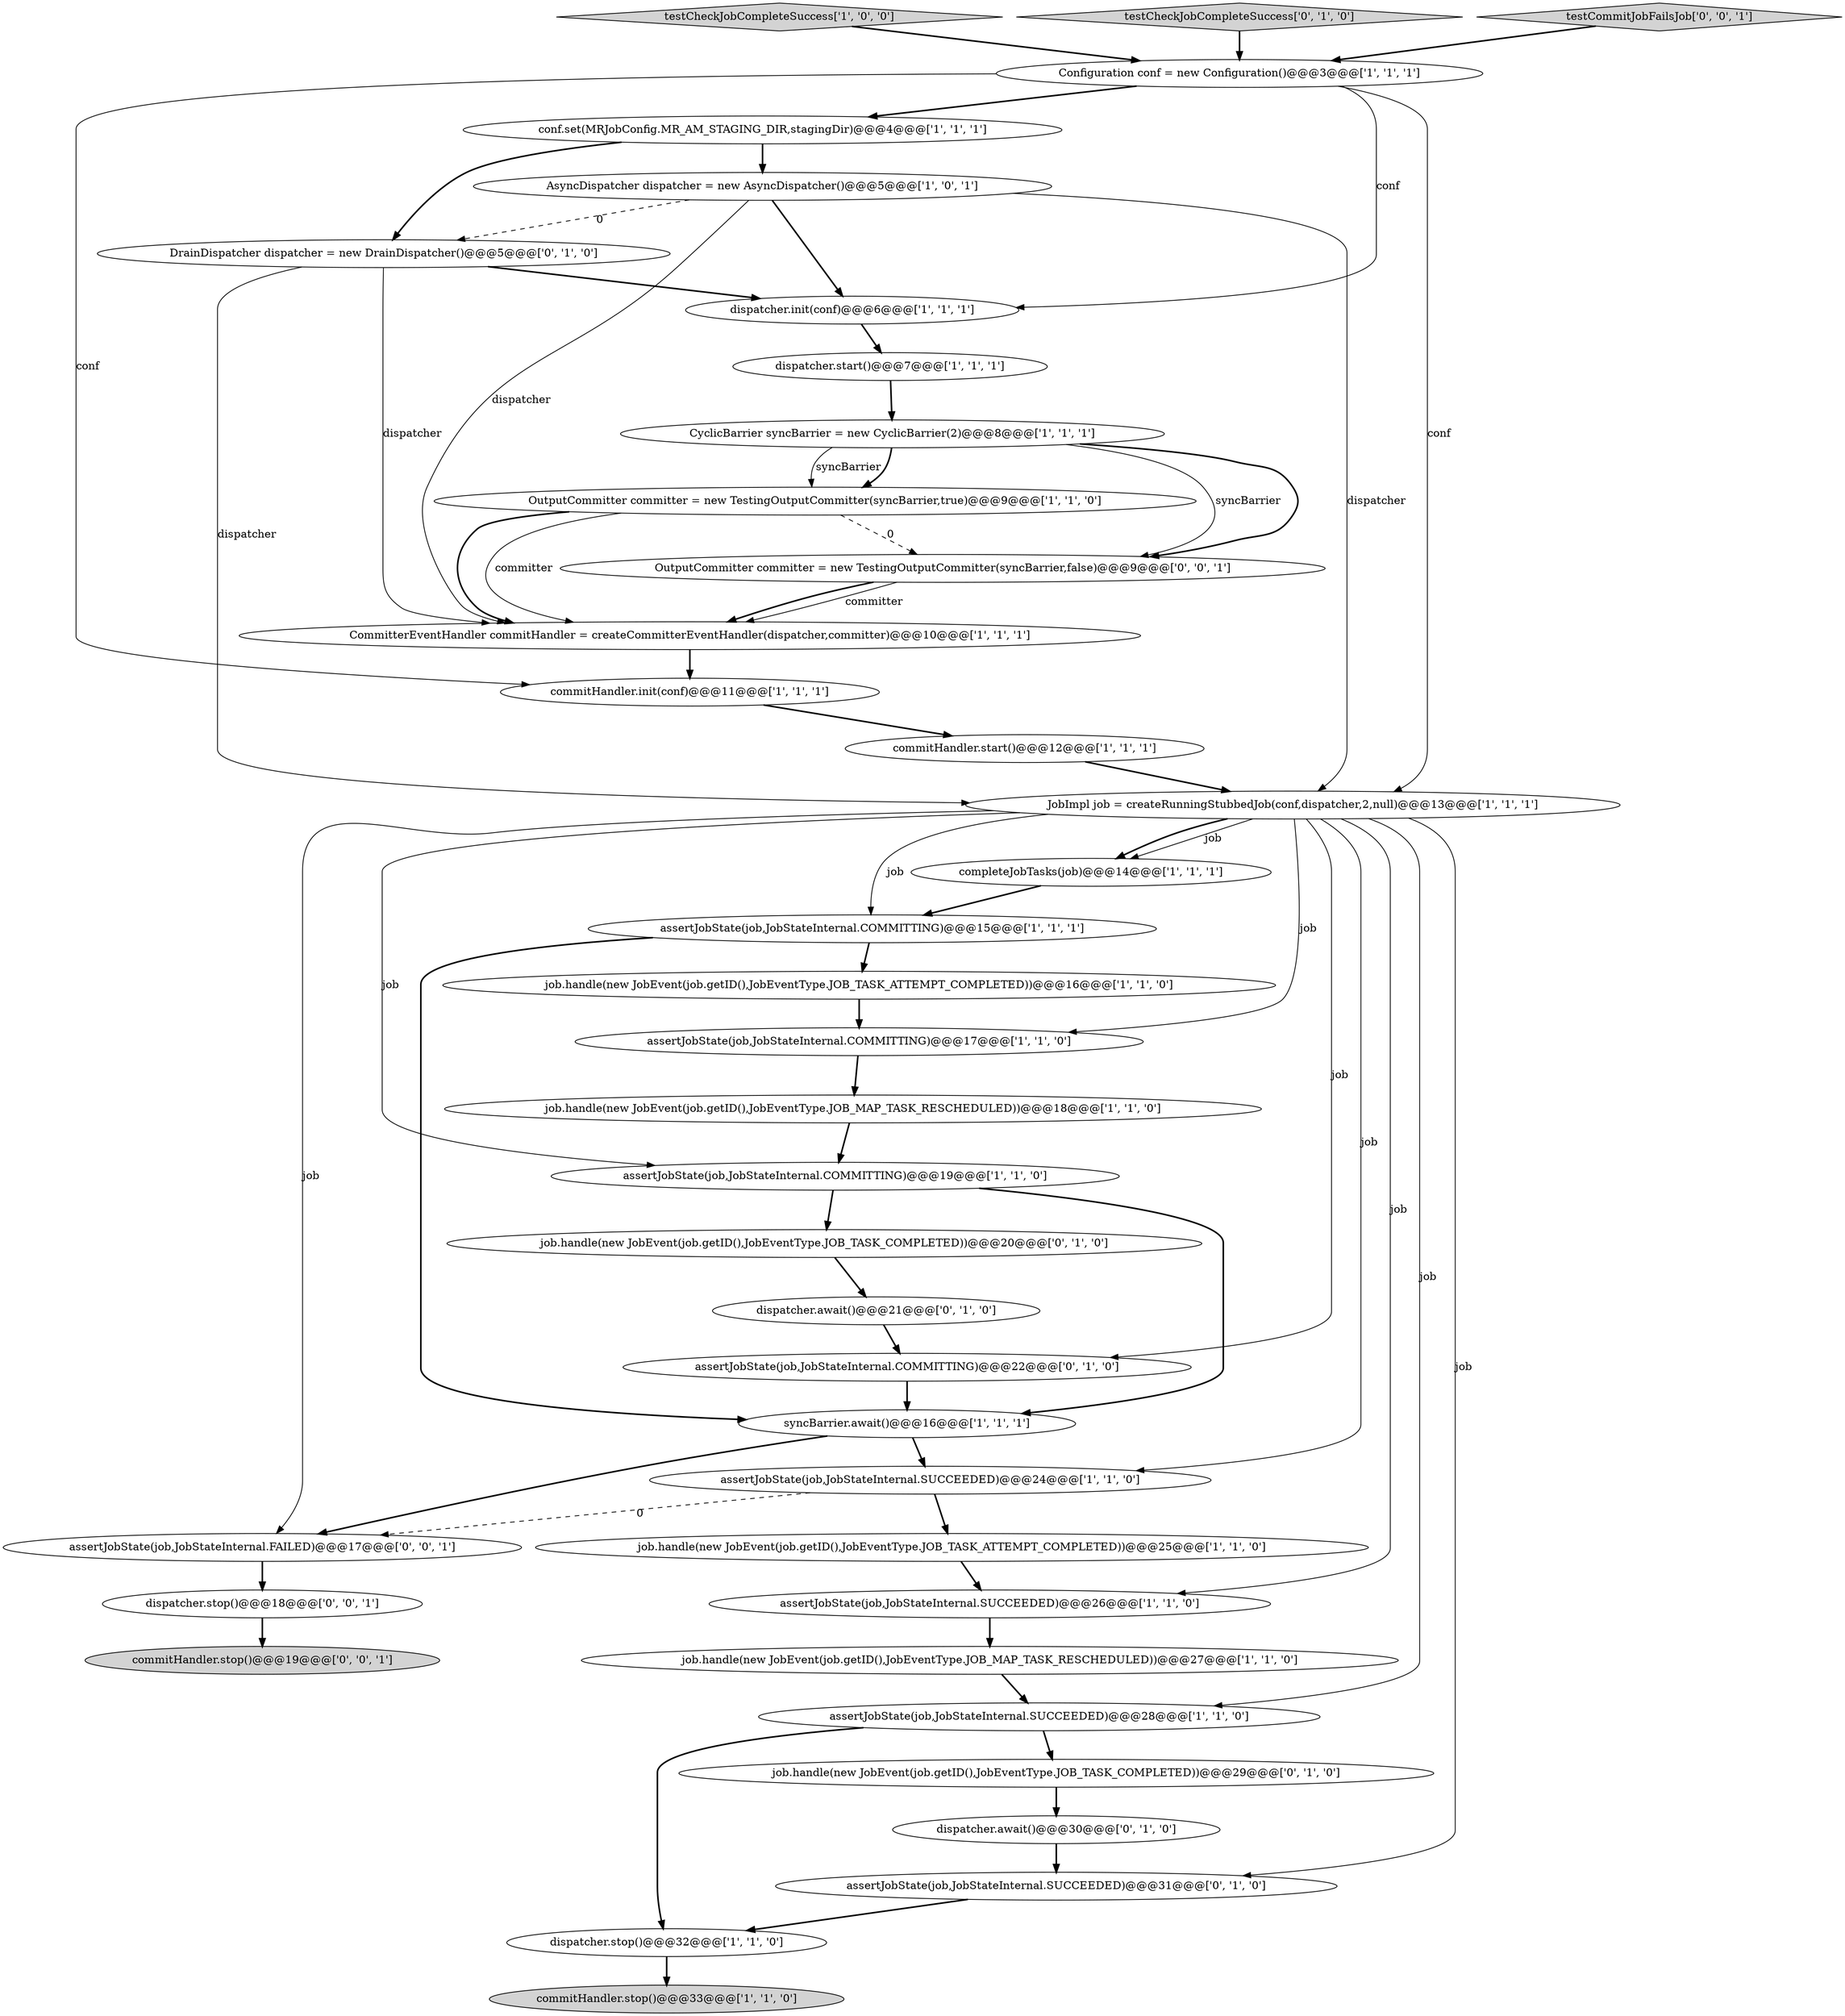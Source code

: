 digraph {
11 [style = filled, label = "Configuration conf = new Configuration()@@@3@@@['1', '1', '1']", fillcolor = white, shape = ellipse image = "AAA0AAABBB1BBB"];
14 [style = filled, label = "dispatcher.init(conf)@@@6@@@['1', '1', '1']", fillcolor = white, shape = ellipse image = "AAA0AAABBB1BBB"];
5 [style = filled, label = "commitHandler.stop()@@@33@@@['1', '1', '0']", fillcolor = lightgray, shape = ellipse image = "AAA0AAABBB1BBB"];
20 [style = filled, label = "AsyncDispatcher dispatcher = new AsyncDispatcher()@@@5@@@['1', '0', '1']", fillcolor = white, shape = ellipse image = "AAA0AAABBB1BBB"];
18 [style = filled, label = "job.handle(new JobEvent(job.getID(),JobEventType.JOB_MAP_TASK_RESCHEDULED))@@@18@@@['1', '1', '0']", fillcolor = white, shape = ellipse image = "AAA0AAABBB1BBB"];
13 [style = filled, label = "assertJobState(job,JobStateInternal.COMMITTING)@@@15@@@['1', '1', '1']", fillcolor = white, shape = ellipse image = "AAA0AAABBB1BBB"];
12 [style = filled, label = "testCheckJobCompleteSuccess['1', '0', '0']", fillcolor = lightgray, shape = diamond image = "AAA0AAABBB1BBB"];
34 [style = filled, label = "assertJobState(job,JobStateInternal.FAILED)@@@17@@@['0', '0', '1']", fillcolor = white, shape = ellipse image = "AAA0AAABBB3BBB"];
0 [style = filled, label = "job.handle(new JobEvent(job.getID(),JobEventType.JOB_MAP_TASK_RESCHEDULED))@@@27@@@['1', '1', '0']", fillcolor = white, shape = ellipse image = "AAA0AAABBB1BBB"];
38 [style = filled, label = "dispatcher.stop()@@@18@@@['0', '0', '1']", fillcolor = white, shape = ellipse image = "AAA0AAABBB3BBB"];
28 [style = filled, label = "testCheckJobCompleteSuccess['0', '1', '0']", fillcolor = lightgray, shape = diamond image = "AAA0AAABBB2BBB"];
4 [style = filled, label = "job.handle(new JobEvent(job.getID(),JobEventType.JOB_TASK_ATTEMPT_COMPLETED))@@@25@@@['1', '1', '0']", fillcolor = white, shape = ellipse image = "AAA0AAABBB1BBB"];
33 [style = filled, label = "job.handle(new JobEvent(job.getID(),JobEventType.JOB_TASK_COMPLETED))@@@20@@@['0', '1', '0']", fillcolor = white, shape = ellipse image = "AAA1AAABBB2BBB"];
19 [style = filled, label = "conf.set(MRJobConfig.MR_AM_STAGING_DIR,stagingDir)@@@4@@@['1', '1', '1']", fillcolor = white, shape = ellipse image = "AAA0AAABBB1BBB"];
10 [style = filled, label = "assertJobState(job,JobStateInternal.COMMITTING)@@@19@@@['1', '1', '0']", fillcolor = white, shape = ellipse image = "AAA0AAABBB1BBB"];
35 [style = filled, label = "commitHandler.stop()@@@19@@@['0', '0', '1']", fillcolor = lightgray, shape = ellipse image = "AAA0AAABBB3BBB"];
37 [style = filled, label = "testCommitJobFailsJob['0', '0', '1']", fillcolor = lightgray, shape = diamond image = "AAA0AAABBB3BBB"];
32 [style = filled, label = "dispatcher.await()@@@21@@@['0', '1', '0']", fillcolor = white, shape = ellipse image = "AAA1AAABBB2BBB"];
25 [style = filled, label = "completeJobTasks(job)@@@14@@@['1', '1', '1']", fillcolor = white, shape = ellipse image = "AAA0AAABBB1BBB"];
21 [style = filled, label = "CommitterEventHandler commitHandler = createCommitterEventHandler(dispatcher,committer)@@@10@@@['1', '1', '1']", fillcolor = white, shape = ellipse image = "AAA0AAABBB1BBB"];
30 [style = filled, label = "job.handle(new JobEvent(job.getID(),JobEventType.JOB_TASK_COMPLETED))@@@29@@@['0', '1', '0']", fillcolor = white, shape = ellipse image = "AAA1AAABBB2BBB"];
3 [style = filled, label = "assertJobState(job,JobStateInternal.SUCCEEDED)@@@28@@@['1', '1', '0']", fillcolor = white, shape = ellipse image = "AAA0AAABBB1BBB"];
26 [style = filled, label = "assertJobState(job,JobStateInternal.SUCCEEDED)@@@31@@@['0', '1', '0']", fillcolor = white, shape = ellipse image = "AAA1AAABBB2BBB"];
36 [style = filled, label = "OutputCommitter committer = new TestingOutputCommitter(syncBarrier,false)@@@9@@@['0', '0', '1']", fillcolor = white, shape = ellipse image = "AAA0AAABBB3BBB"];
31 [style = filled, label = "assertJobState(job,JobStateInternal.COMMITTING)@@@22@@@['0', '1', '0']", fillcolor = white, shape = ellipse image = "AAA1AAABBB2BBB"];
9 [style = filled, label = "assertJobState(job,JobStateInternal.COMMITTING)@@@17@@@['1', '1', '0']", fillcolor = white, shape = ellipse image = "AAA0AAABBB1BBB"];
17 [style = filled, label = "dispatcher.start()@@@7@@@['1', '1', '1']", fillcolor = white, shape = ellipse image = "AAA0AAABBB1BBB"];
8 [style = filled, label = "assertJobState(job,JobStateInternal.SUCCEEDED)@@@26@@@['1', '1', '0']", fillcolor = white, shape = ellipse image = "AAA0AAABBB1BBB"];
6 [style = filled, label = "commitHandler.start()@@@12@@@['1', '1', '1']", fillcolor = white, shape = ellipse image = "AAA0AAABBB1BBB"];
2 [style = filled, label = "syncBarrier.await()@@@16@@@['1', '1', '1']", fillcolor = white, shape = ellipse image = "AAA0AAABBB1BBB"];
27 [style = filled, label = "dispatcher.await()@@@30@@@['0', '1', '0']", fillcolor = white, shape = ellipse image = "AAA1AAABBB2BBB"];
24 [style = filled, label = "OutputCommitter committer = new TestingOutputCommitter(syncBarrier,true)@@@9@@@['1', '1', '0']", fillcolor = white, shape = ellipse image = "AAA0AAABBB1BBB"];
29 [style = filled, label = "DrainDispatcher dispatcher = new DrainDispatcher()@@@5@@@['0', '1', '0']", fillcolor = white, shape = ellipse image = "AAA1AAABBB2BBB"];
22 [style = filled, label = "assertJobState(job,JobStateInternal.SUCCEEDED)@@@24@@@['1', '1', '0']", fillcolor = white, shape = ellipse image = "AAA0AAABBB1BBB"];
7 [style = filled, label = "JobImpl job = createRunningStubbedJob(conf,dispatcher,2,null)@@@13@@@['1', '1', '1']", fillcolor = white, shape = ellipse image = "AAA0AAABBB1BBB"];
23 [style = filled, label = "dispatcher.stop()@@@32@@@['1', '1', '0']", fillcolor = white, shape = ellipse image = "AAA0AAABBB1BBB"];
15 [style = filled, label = "CyclicBarrier syncBarrier = new CyclicBarrier(2)@@@8@@@['1', '1', '1']", fillcolor = white, shape = ellipse image = "AAA0AAABBB1BBB"];
16 [style = filled, label = "job.handle(new JobEvent(job.getID(),JobEventType.JOB_TASK_ATTEMPT_COMPLETED))@@@16@@@['1', '1', '0']", fillcolor = white, shape = ellipse image = "AAA0AAABBB1BBB"];
1 [style = filled, label = "commitHandler.init(conf)@@@11@@@['1', '1', '1']", fillcolor = white, shape = ellipse image = "AAA0AAABBB1BBB"];
24->21 [style = bold, label=""];
9->18 [style = bold, label=""];
7->34 [style = solid, label="job"];
14->17 [style = bold, label=""];
15->24 [style = solid, label="syncBarrier"];
10->2 [style = bold, label=""];
20->7 [style = solid, label="dispatcher"];
22->34 [style = dashed, label="0"];
8->0 [style = bold, label=""];
24->36 [style = dashed, label="0"];
11->7 [style = solid, label="conf"];
19->20 [style = bold, label=""];
7->10 [style = solid, label="job"];
20->29 [style = dashed, label="0"];
2->34 [style = bold, label=""];
3->30 [style = bold, label=""];
4->8 [style = bold, label=""];
0->3 [style = bold, label=""];
15->24 [style = bold, label=""];
33->32 [style = bold, label=""];
1->6 [style = bold, label=""];
7->25 [style = solid, label="job"];
36->21 [style = bold, label=""];
30->27 [style = bold, label=""];
34->38 [style = bold, label=""];
3->23 [style = bold, label=""];
7->8 [style = solid, label="job"];
29->21 [style = solid, label="dispatcher"];
19->29 [style = bold, label=""];
7->9 [style = solid, label="job"];
17->15 [style = bold, label=""];
13->16 [style = bold, label=""];
32->31 [style = bold, label=""];
11->19 [style = bold, label=""];
18->10 [style = bold, label=""];
2->22 [style = bold, label=""];
25->13 [style = bold, label=""];
27->26 [style = bold, label=""];
22->4 [style = bold, label=""];
7->25 [style = bold, label=""];
23->5 [style = bold, label=""];
31->2 [style = bold, label=""];
15->36 [style = bold, label=""];
38->35 [style = bold, label=""];
37->11 [style = bold, label=""];
24->21 [style = solid, label="committer"];
7->3 [style = solid, label="job"];
26->23 [style = bold, label=""];
11->1 [style = solid, label="conf"];
12->11 [style = bold, label=""];
7->26 [style = solid, label="job"];
21->1 [style = bold, label=""];
36->21 [style = solid, label="committer"];
29->14 [style = bold, label=""];
15->36 [style = solid, label="syncBarrier"];
6->7 [style = bold, label=""];
28->11 [style = bold, label=""];
20->21 [style = solid, label="dispatcher"];
13->2 [style = bold, label=""];
20->14 [style = bold, label=""];
10->33 [style = bold, label=""];
7->22 [style = solid, label="job"];
29->7 [style = solid, label="dispatcher"];
7->31 [style = solid, label="job"];
7->13 [style = solid, label="job"];
11->14 [style = solid, label="conf"];
16->9 [style = bold, label=""];
}

